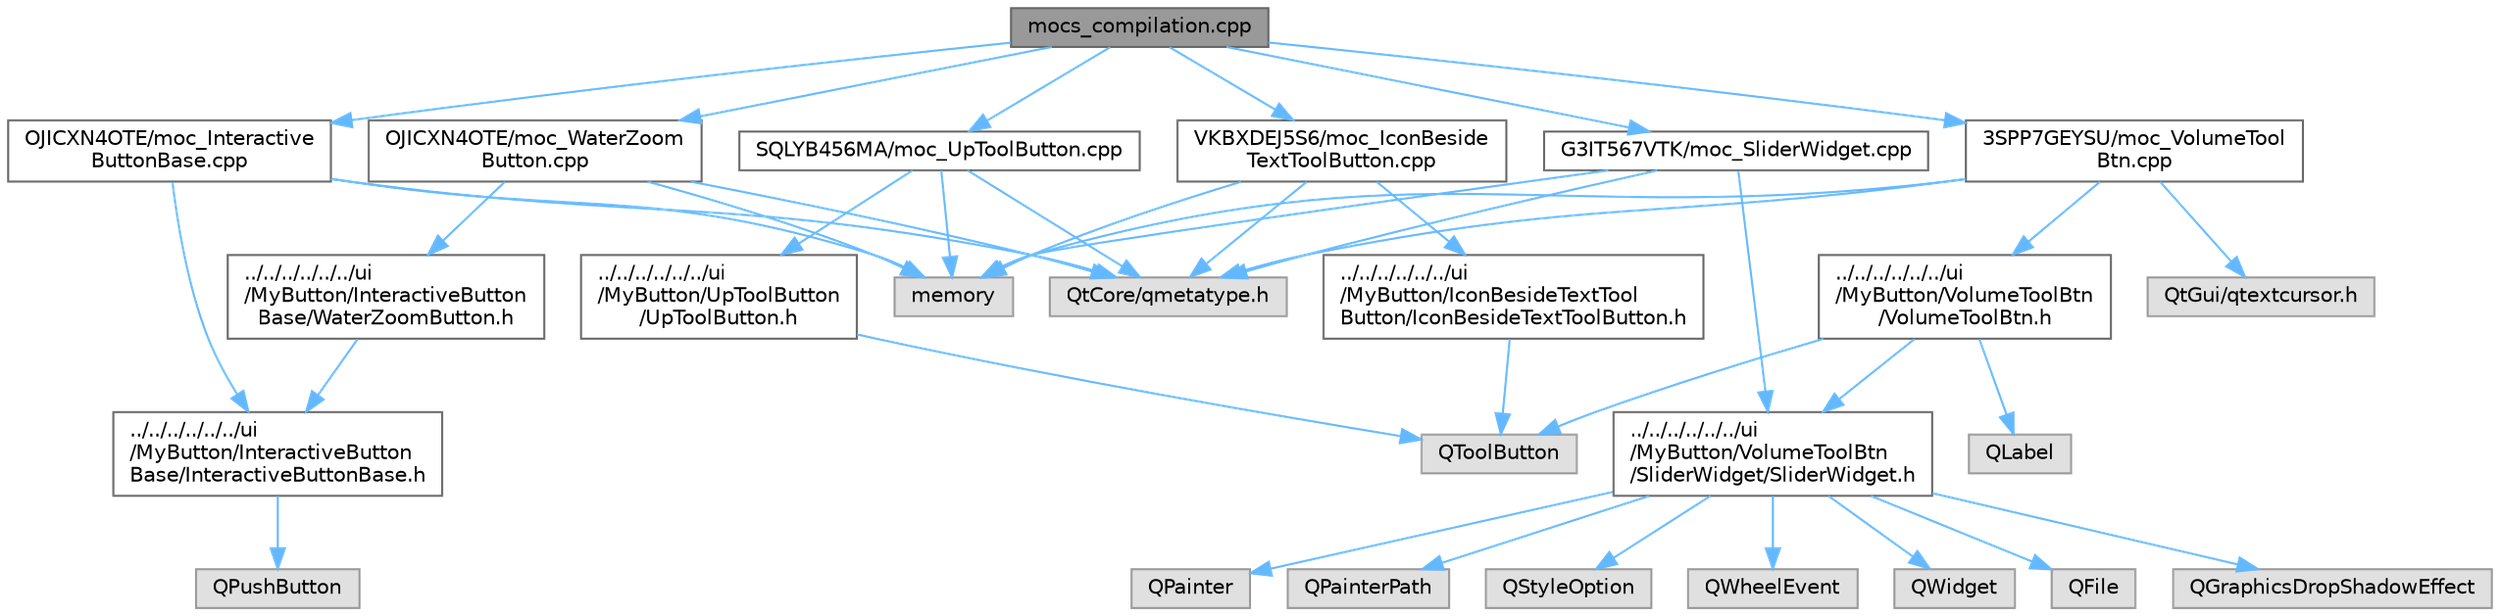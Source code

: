 digraph "mocs_compilation.cpp"
{
 // LATEX_PDF_SIZE
  bgcolor="transparent";
  edge [fontname=Helvetica,fontsize=10,labelfontname=Helvetica,labelfontsize=10];
  node [fontname=Helvetica,fontsize=10,shape=box,height=0.2,width=0.4];
  Node1 [id="Node000001",label="mocs_compilation.cpp",height=0.2,width=0.4,color="gray40", fillcolor="grey60", style="filled", fontcolor="black",tooltip=" "];
  Node1 -> Node2 [id="edge1_Node000001_Node000002",color="steelblue1",style="solid",tooltip=" "];
  Node2 [id="Node000002",label="VKBXDEJ5S6/moc_IconBeside\lTextToolButton.cpp",height=0.2,width=0.4,color="grey40", fillcolor="white", style="filled",URL="$moc___icon_beside_text_tool_button_8cpp.html",tooltip=" "];
  Node2 -> Node3 [id="edge2_Node000002_Node000003",color="steelblue1",style="solid",tooltip=" "];
  Node3 [id="Node000003",label="../../../../../../ui\l/MyButton/IconBesideTextTool\lButton/IconBesideTextToolButton.h",height=0.2,width=0.4,color="grey40", fillcolor="white", style="filled",URL="$_icon_beside_text_tool_button_8h.html",tooltip="定义 IconBesideTextToolButton 类，提供图标与文本并排的工具按钮功能"];
  Node3 -> Node4 [id="edge3_Node000003_Node000004",color="steelblue1",style="solid",tooltip=" "];
  Node4 [id="Node000004",label="QToolButton",height=0.2,width=0.4,color="grey60", fillcolor="#E0E0E0", style="filled",tooltip=" "];
  Node2 -> Node5 [id="edge4_Node000002_Node000005",color="steelblue1",style="solid",tooltip=" "];
  Node5 [id="Node000005",label="QtCore/qmetatype.h",height=0.2,width=0.4,color="grey60", fillcolor="#E0E0E0", style="filled",tooltip=" "];
  Node2 -> Node6 [id="edge5_Node000002_Node000006",color="steelblue1",style="solid",tooltip=" "];
  Node6 [id="Node000006",label="memory",height=0.2,width=0.4,color="grey60", fillcolor="#E0E0E0", style="filled",tooltip=" "];
  Node1 -> Node7 [id="edge6_Node000001_Node000007",color="steelblue1",style="solid",tooltip=" "];
  Node7 [id="Node000007",label="OJICXN4OTE/moc_Interactive\lButtonBase.cpp",height=0.2,width=0.4,color="grey40", fillcolor="white", style="filled",URL="$moc___interactive_button_base_8cpp.html",tooltip=" "];
  Node7 -> Node8 [id="edge7_Node000007_Node000008",color="steelblue1",style="solid",tooltip=" "];
  Node8 [id="Node000008",label="../../../../../../ui\l/MyButton/InteractiveButton\lBase/InteractiveButtonBase.h",height=0.2,width=0.4,color="grey40", fillcolor="white", style="filled",URL="$_interactive_button_base_8h.html",tooltip="定义 InteractiveButtonBase 类，提供交互式按钮基类"];
  Node8 -> Node9 [id="edge8_Node000008_Node000009",color="steelblue1",style="solid",tooltip=" "];
  Node9 [id="Node000009",label="QPushButton",height=0.2,width=0.4,color="grey60", fillcolor="#E0E0E0", style="filled",tooltip=" "];
  Node7 -> Node5 [id="edge9_Node000007_Node000005",color="steelblue1",style="solid",tooltip=" "];
  Node7 -> Node6 [id="edge10_Node000007_Node000006",color="steelblue1",style="solid",tooltip=" "];
  Node1 -> Node10 [id="edge11_Node000001_Node000010",color="steelblue1",style="solid",tooltip=" "];
  Node10 [id="Node000010",label="OJICXN4OTE/moc_WaterZoom\lButton.cpp",height=0.2,width=0.4,color="grey40", fillcolor="white", style="filled",URL="$moc___water_zoom_button_8cpp.html",tooltip=" "];
  Node10 -> Node11 [id="edge12_Node000010_Node000011",color="steelblue1",style="solid",tooltip=" "];
  Node11 [id="Node000011",label="../../../../../../ui\l/MyButton/InteractiveButton\lBase/WaterZoomButton.h",height=0.2,width=0.4,color="grey40", fillcolor="white", style="filled",URL="$_water_zoom_button_8h.html",tooltip="定义 WaterZoomButton 类，提供具有缩放和水波纹效果的按钮"];
  Node11 -> Node8 [id="edge13_Node000011_Node000008",color="steelblue1",style="solid",tooltip=" "];
  Node10 -> Node5 [id="edge14_Node000010_Node000005",color="steelblue1",style="solid",tooltip=" "];
  Node10 -> Node6 [id="edge15_Node000010_Node000006",color="steelblue1",style="solid",tooltip=" "];
  Node1 -> Node12 [id="edge16_Node000001_Node000012",color="steelblue1",style="solid",tooltip=" "];
  Node12 [id="Node000012",label="SQLYB456MA/moc_UpToolButton.cpp",height=0.2,width=0.4,color="grey40", fillcolor="white", style="filled",URL="$moc___up_tool_button_8cpp.html",tooltip=" "];
  Node12 -> Node13 [id="edge17_Node000012_Node000013",color="steelblue1",style="solid",tooltip=" "];
  Node13 [id="Node000013",label="../../../../../../ui\l/MyButton/UpToolButton\l/UpToolButton.h",height=0.2,width=0.4,color="grey40", fillcolor="white", style="filled",URL="$_up_tool_button_8h.html",tooltip="定义 UpToolButton 类，提供上移按钮功能"];
  Node13 -> Node4 [id="edge18_Node000013_Node000004",color="steelblue1",style="solid",tooltip=" "];
  Node12 -> Node5 [id="edge19_Node000012_Node000005",color="steelblue1",style="solid",tooltip=" "];
  Node12 -> Node6 [id="edge20_Node000012_Node000006",color="steelblue1",style="solid",tooltip=" "];
  Node1 -> Node14 [id="edge21_Node000001_Node000014",color="steelblue1",style="solid",tooltip=" "];
  Node14 [id="Node000014",label="G3IT567VTK/moc_SliderWidget.cpp",height=0.2,width=0.4,color="grey40", fillcolor="white", style="filled",URL="$moc___slider_widget_8cpp.html",tooltip=" "];
  Node14 -> Node15 [id="edge22_Node000014_Node000015",color="steelblue1",style="solid",tooltip=" "];
  Node15 [id="Node000015",label="../../../../../../ui\l/MyButton/VolumeToolBtn\l/SliderWidget/SliderWidget.h",height=0.2,width=0.4,color="grey40", fillcolor="white", style="filled",URL="$_slider_widget_8h.html",tooltip="定义 SliderWidget 类，提供自定义滑块控件"];
  Node15 -> Node16 [id="edge23_Node000015_Node000016",color="steelblue1",style="solid",tooltip=" "];
  Node16 [id="Node000016",label="QWidget",height=0.2,width=0.4,color="grey60", fillcolor="#E0E0E0", style="filled",tooltip=" "];
  Node15 -> Node17 [id="edge24_Node000015_Node000017",color="steelblue1",style="solid",tooltip=" "];
  Node17 [id="Node000017",label="QFile",height=0.2,width=0.4,color="grey60", fillcolor="#E0E0E0", style="filled",tooltip=" "];
  Node15 -> Node18 [id="edge25_Node000015_Node000018",color="steelblue1",style="solid",tooltip=" "];
  Node18 [id="Node000018",label="QGraphicsDropShadowEffect",height=0.2,width=0.4,color="grey60", fillcolor="#E0E0E0", style="filled",tooltip=" "];
  Node15 -> Node19 [id="edge26_Node000015_Node000019",color="steelblue1",style="solid",tooltip=" "];
  Node19 [id="Node000019",label="QPainter",height=0.2,width=0.4,color="grey60", fillcolor="#E0E0E0", style="filled",tooltip=" "];
  Node15 -> Node20 [id="edge27_Node000015_Node000020",color="steelblue1",style="solid",tooltip=" "];
  Node20 [id="Node000020",label="QPainterPath",height=0.2,width=0.4,color="grey60", fillcolor="#E0E0E0", style="filled",tooltip=" "];
  Node15 -> Node21 [id="edge28_Node000015_Node000021",color="steelblue1",style="solid",tooltip=" "];
  Node21 [id="Node000021",label="QStyleOption",height=0.2,width=0.4,color="grey60", fillcolor="#E0E0E0", style="filled",tooltip=" "];
  Node15 -> Node22 [id="edge29_Node000015_Node000022",color="steelblue1",style="solid",tooltip=" "];
  Node22 [id="Node000022",label="QWheelEvent",height=0.2,width=0.4,color="grey60", fillcolor="#E0E0E0", style="filled",tooltip=" "];
  Node14 -> Node5 [id="edge30_Node000014_Node000005",color="steelblue1",style="solid",tooltip=" "];
  Node14 -> Node6 [id="edge31_Node000014_Node000006",color="steelblue1",style="solid",tooltip=" "];
  Node1 -> Node23 [id="edge32_Node000001_Node000023",color="steelblue1",style="solid",tooltip=" "];
  Node23 [id="Node000023",label="3SPP7GEYSU/moc_VolumeTool\lBtn.cpp",height=0.2,width=0.4,color="grey40", fillcolor="white", style="filled",URL="$moc___volume_tool_btn_8cpp.html",tooltip=" "];
  Node23 -> Node24 [id="edge33_Node000023_Node000024",color="steelblue1",style="solid",tooltip=" "];
  Node24 [id="Node000024",label="../../../../../../ui\l/MyButton/VolumeToolBtn\l/VolumeToolBtn.h",height=0.2,width=0.4,color="grey40", fillcolor="white", style="filled",URL="$_volume_tool_btn_8h.html",tooltip="定义 VolumeToolBtn 类，提供音量调节按钮功能"];
  Node24 -> Node15 [id="edge34_Node000024_Node000015",color="steelblue1",style="solid",tooltip=" "];
  Node24 -> Node4 [id="edge35_Node000024_Node000004",color="steelblue1",style="solid",tooltip=" "];
  Node24 -> Node25 [id="edge36_Node000024_Node000025",color="steelblue1",style="solid",tooltip=" "];
  Node25 [id="Node000025",label="QLabel",height=0.2,width=0.4,color="grey60", fillcolor="#E0E0E0", style="filled",tooltip=" "];
  Node23 -> Node26 [id="edge37_Node000023_Node000026",color="steelblue1",style="solid",tooltip=" "];
  Node26 [id="Node000026",label="QtGui/qtextcursor.h",height=0.2,width=0.4,color="grey60", fillcolor="#E0E0E0", style="filled",tooltip=" "];
  Node23 -> Node5 [id="edge38_Node000023_Node000005",color="steelblue1",style="solid",tooltip=" "];
  Node23 -> Node6 [id="edge39_Node000023_Node000006",color="steelblue1",style="solid",tooltip=" "];
}
